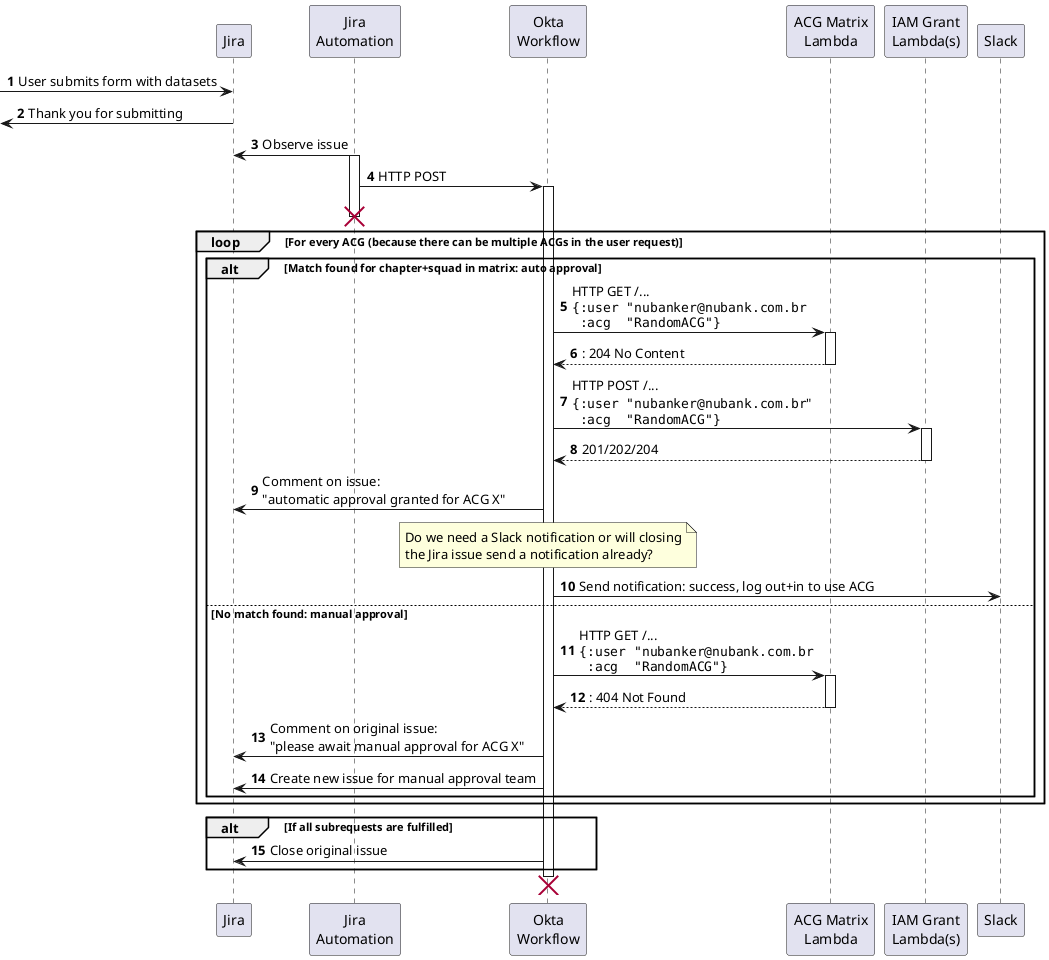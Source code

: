 @startuml
'https://plantuml.com/sequence-diagram

autonumber
autoactivate off

participant form as "Jira"
participant jira as "Jira\nAutomation"
participant okta2 as "Okta\nWorkflow"
participant matrix as "ACG Matrix\nLambda"
participant grant as "IAM Grant\nLambda(s)"
participant slack as "Slack"

[-> form: User submits form with datasets
[<- form: Thank you for submitting
form <- jira: Observe issue
activate jira

jira -> okta2: HTTP POST
activate okta2
destroy jira

loop For every ACG (because there can be multiple ACGs in the user request)
    alt Match found for chapter+squad in matrix: auto approval
      okta2 -> matrix: HTTP GET /...\n""{:user "nubanker@nubank.com.br""\n"" :acg  "RandomACG"}""
      activate matrix
      return: 204 No Content
      okta2 -> grant: HTTP POST /...\n""{:user "nubanker@nubank.com.br"""\n"" :acg  "RandomACG"}""
      activate grant
      return 201/202/204
      okta2 -> form: Comment on issue:\n"automatic approval granted for ACG X"
      note over okta2: Do we need a Slack notification or will closing\nthe Jira issue send a notification already?
      okta2 -> slack: Send notification: success, log out+in to use ACG
    else No match found: manual approval
      okta2 -> matrix: HTTP GET /...\n""{:user "nubanker@nubank.com.br""\n"" :acg  "RandomACG"}""
      activate matrix
      return: 404 Not Found
      okta2 -> form: Comment on original issue:\n"please await manual approval for ACG X"
      okta2 -> form: Create new issue for manual approval team
    end
end

alt If all subrequests are fulfilled
  form <- okta2: Close original issue
end

destroy okta2

@enduml
